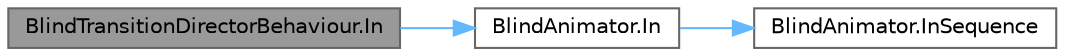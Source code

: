 digraph "BlindTransitionDirectorBehaviour.In"
{
 // LATEX_PDF_SIZE
  bgcolor="transparent";
  edge [fontname=Helvetica,fontsize=10,labelfontname=Helvetica,labelfontsize=10];
  node [fontname=Helvetica,fontsize=10,shape=box,height=0.2,width=0.4];
  rankdir="LR";
  Node1 [id="Node000001",label="BlindTransitionDirectorBehaviour.In",height=0.2,width=0.4,color="gray40", fillcolor="grey60", style="filled", fontcolor="black",tooltip=" "];
  Node1 -> Node2 [id="edge1_Node000001_Node000002",color="steelblue1",style="solid",tooltip=" "];
  Node2 [id="Node000002",label="BlindAnimator.In",height=0.2,width=0.4,color="grey40", fillcolor="white", style="filled",URL="$class_blind_animator.html#a5762a7c4ed26951b48ab1d23c31e01d2",tooltip=" "];
  Node2 -> Node3 [id="edge2_Node000002_Node000003",color="steelblue1",style="solid",tooltip=" "];
  Node3 [id="Node000003",label="BlindAnimator.InSequence",height=0.2,width=0.4,color="grey40", fillcolor="white", style="filled",URL="$class_blind_animator.html#a86ca53985b27fcc071e64a1b16c58f6f",tooltip=" "];
}

